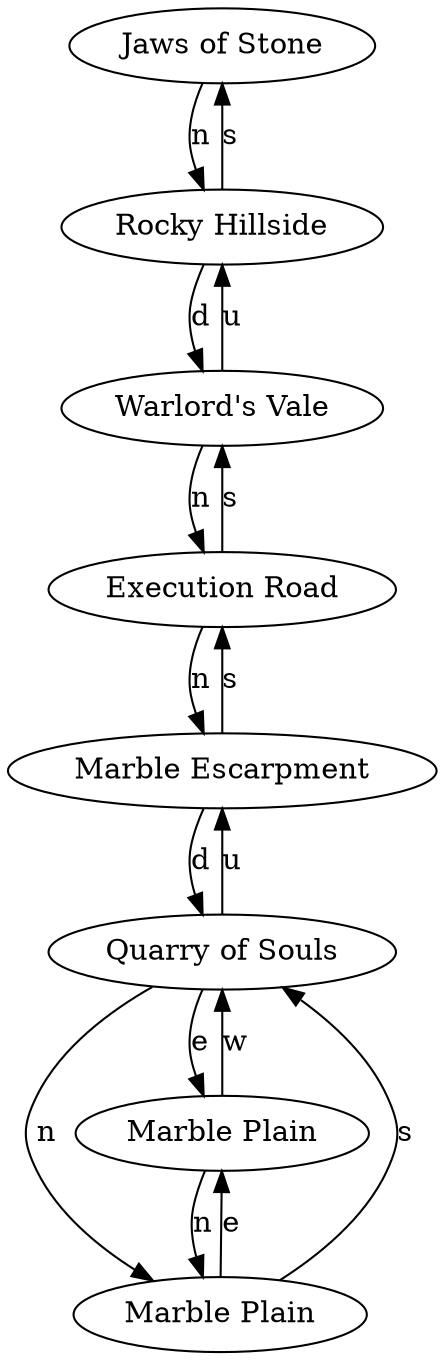 digraph monster {
room_137 [label="Jaws of Stone"];
room_137 -> room_194 [label="n"];
room_194 [label="Rocky Hillside"];
room_194 -> room_137 [label="s"];
room_194 -> room_195 [label="d"];
room_195 [label="Warlord's Vale"];
room_195 -> room_196 [label="n"];
room_195 -> room_194 [label="u"];
room_196 [label="Execution Road"];
room_196 -> room_197 [label="n"];
room_196 -> room_195 [label="s"];
room_197 [label="Marble Escarpment"];
room_197 -> room_196 [label="s"];
room_197 -> room_198 [label="d"];
room_198 [label="Quarry of Souls"];
room_198 -> room_199 [label="n"];
room_198 -> room_200 [label="e"];
room_198 -> room_197 [label="u"];
room_199 [label="Marble Plain"];
room_199 -> room_198 [label="s"];
room_199 -> room_200 [label="e"];
room_200 [label="Marble Plain"];
room_200 -> room_199 [label="n"];
room_200 -> room_198 [label="w"];
}
